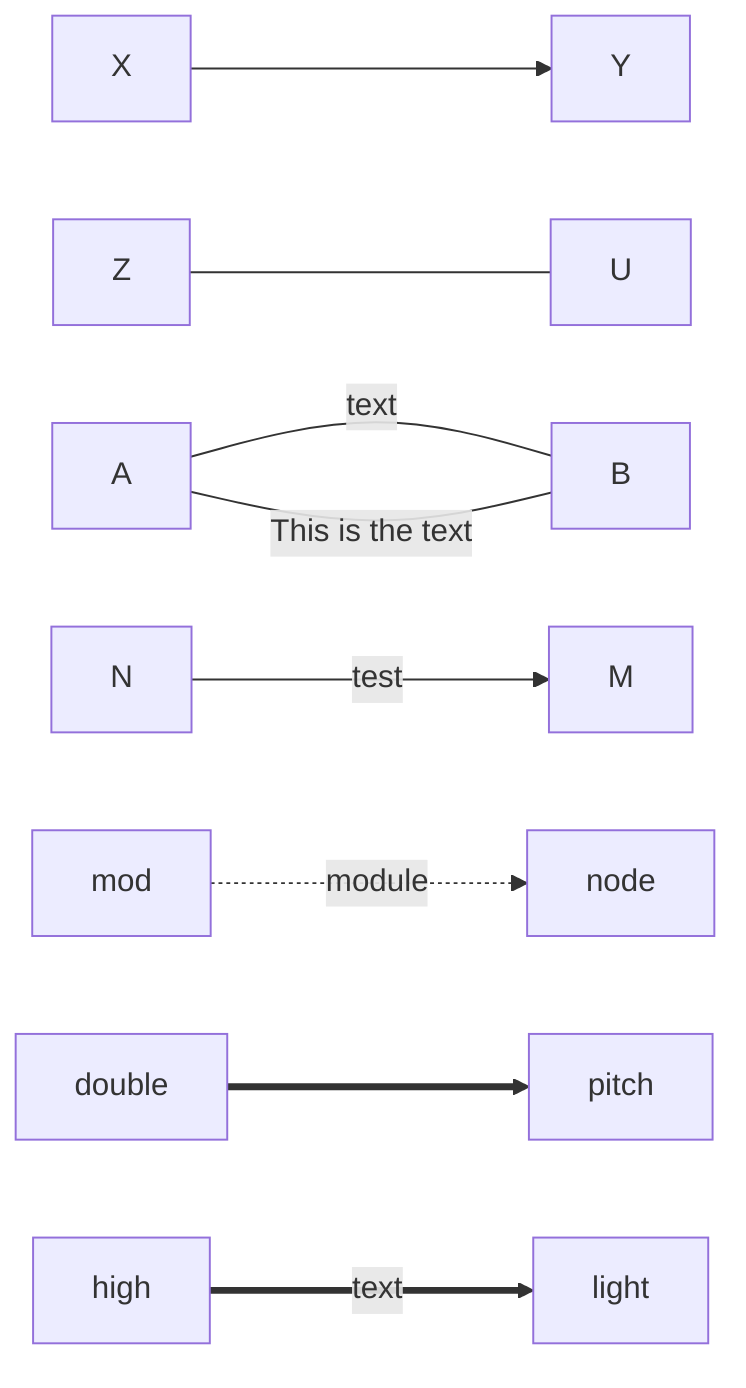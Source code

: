graph LR;
    X --> Y
    Z --- U
    A --text---B
    N -->|test|M
    A---|This is the text|B
    mod -. module .-> node
    double==>pitch
    high== text ==> light